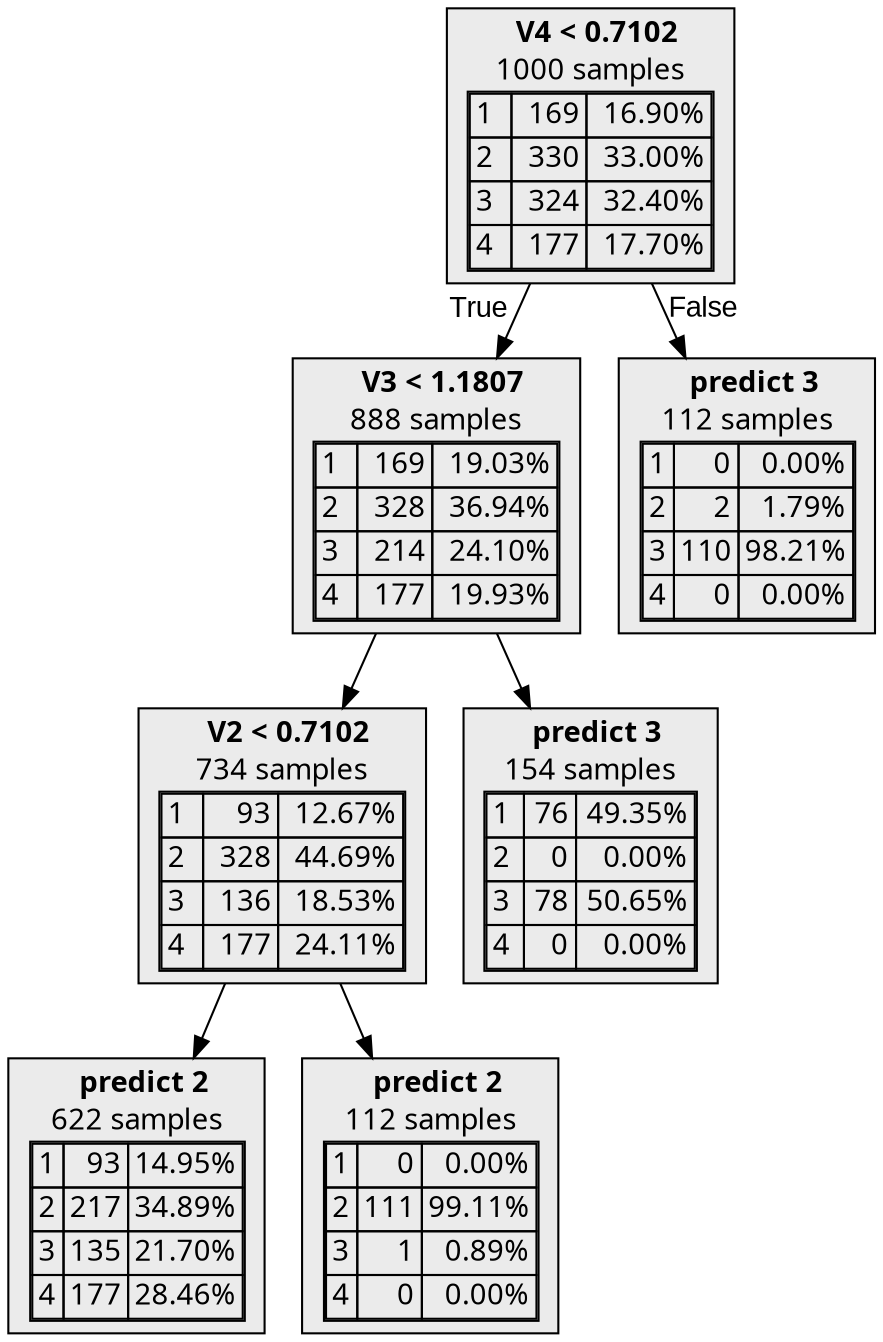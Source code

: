 digraph {
    1 [label=<  <TABLE BORDER="0" CELLPADDING="0">
      <TR>
    <TD>
      <B>V4 &lt; 0.7102</B>
    </TD>
  </TR>

    <TR>
      <TD>1000 samples</TD>
    </TR>
    <TR>
  <TD>
    <TABLE CELLSPACING="0">
      
        <TR >
    <TD ALIGN="LEFT">1</TD>
    <TD ALIGN="RIGHT">169</TD>
    <TD ALIGN="RIGHT">16.90%</TD>
  </TR>
  <TR class="highlighted">
    <TD ALIGN="LEFT">2</TD>
    <TD ALIGN="RIGHT">330</TD>
    <TD ALIGN="RIGHT">33.00%</TD>
  </TR>
  <TR >
    <TD ALIGN="LEFT">3</TD>
    <TD ALIGN="RIGHT">324</TD>
    <TD ALIGN="RIGHT">32.40%</TD>
  </TR>
  <TR >
    <TD ALIGN="LEFT">4</TD>
    <TD ALIGN="RIGHT">177</TD>
    <TD ALIGN="RIGHT">17.70%</TD>
  </TR>

    </TABLE>
  </TD>
</TR>

  </TABLE>
>,fillcolor="#EBEBEB",shape=box,fontname="bold arial",style="filled"];
    1 -> 2 [labeldistance=2.5, labelangle=45, headlabel="True",fontname="arial"];
    1 -> 7 [labeldistance=2.5, labelangle=-45, headlabel="False",fontname="arial"];
    2 [label=<  <TABLE BORDER="0" CELLPADDING="0">
      <TR>
    <TD>
      <B>V3 &lt; 1.1807</B>
    </TD>
  </TR>

    <TR>
      <TD>888 samples</TD>
    </TR>
    <TR>
  <TD>
    <TABLE CELLSPACING="0">
      
        <TR >
    <TD ALIGN="LEFT">1</TD>
    <TD ALIGN="RIGHT">169</TD>
    <TD ALIGN="RIGHT">19.03%</TD>
  </TR>
  <TR class="highlighted">
    <TD ALIGN="LEFT">2</TD>
    <TD ALIGN="RIGHT">328</TD>
    <TD ALIGN="RIGHT">36.94%</TD>
  </TR>
  <TR >
    <TD ALIGN="LEFT">3</TD>
    <TD ALIGN="RIGHT">214</TD>
    <TD ALIGN="RIGHT">24.10%</TD>
  </TR>
  <TR >
    <TD ALIGN="LEFT">4</TD>
    <TD ALIGN="RIGHT">177</TD>
    <TD ALIGN="RIGHT">19.93%</TD>
  </TR>

    </TABLE>
  </TD>
</TR>

  </TABLE>
>,fillcolor="#EBEBEB",shape=box,fontname="bold arial",style="filled"];
    2 -> 3;
    2 -> 6;
    3 [label=<  <TABLE BORDER="0" CELLPADDING="0">
      <TR>
    <TD>
      <B>V2 &lt; 0.7102</B>
    </TD>
  </TR>

    <TR>
      <TD>734 samples</TD>
    </TR>
    <TR>
  <TD>
    <TABLE CELLSPACING="0">
      
        <TR >
    <TD ALIGN="LEFT">1</TD>
    <TD ALIGN="RIGHT">93</TD>
    <TD ALIGN="RIGHT">12.67%</TD>
  </TR>
  <TR class="highlighted">
    <TD ALIGN="LEFT">2</TD>
    <TD ALIGN="RIGHT">328</TD>
    <TD ALIGN="RIGHT">44.69%</TD>
  </TR>
  <TR >
    <TD ALIGN="LEFT">3</TD>
    <TD ALIGN="RIGHT">136</TD>
    <TD ALIGN="RIGHT">18.53%</TD>
  </TR>
  <TR >
    <TD ALIGN="LEFT">4</TD>
    <TD ALIGN="RIGHT">177</TD>
    <TD ALIGN="RIGHT">24.11%</TD>
  </TR>

    </TABLE>
  </TD>
</TR>

  </TABLE>
>,fillcolor="#EBEBEB",shape=box,fontname="bold arial",style="filled"];
    3 -> 4;
    3 -> 5;
    4 [label=<  <TABLE BORDER="0" CELLPADDING="0">
      <TR>
    <TD>
      <B>predict 2</B>
    </TD>
  </TR>

    <TR>
      <TD>622 samples</TD>
    </TR>
    <TR>
  <TD>
    <TABLE CELLSPACING="0">
      
        <TR >
    <TD ALIGN="LEFT">1</TD>
    <TD ALIGN="RIGHT">93</TD>
    <TD ALIGN="RIGHT">14.95%</TD>
  </TR>
  <TR class="highlighted">
    <TD ALIGN="LEFT">2</TD>
    <TD ALIGN="RIGHT">217</TD>
    <TD ALIGN="RIGHT">34.89%</TD>
  </TR>
  <TR >
    <TD ALIGN="LEFT">3</TD>
    <TD ALIGN="RIGHT">135</TD>
    <TD ALIGN="RIGHT">21.70%</TD>
  </TR>
  <TR >
    <TD ALIGN="LEFT">4</TD>
    <TD ALIGN="RIGHT">177</TD>
    <TD ALIGN="RIGHT">28.46%</TD>
  </TR>

    </TABLE>
  </TD>
</TR>

  </TABLE>
>,fillcolor="#EBEBEB",shape=box,fontname="bold arial",style="filled",color=black];
    5 [label=<  <TABLE BORDER="0" CELLPADDING="0">
      <TR>
    <TD>
      <B>predict 2</B>
    </TD>
  </TR>

    <TR>
      <TD>112 samples</TD>
    </TR>
    <TR>
  <TD>
    <TABLE CELLSPACING="0">
      
        <TR >
    <TD ALIGN="LEFT">1</TD>
    <TD ALIGN="RIGHT">0</TD>
    <TD ALIGN="RIGHT">0.00%</TD>
  </TR>
  <TR class="highlighted">
    <TD ALIGN="LEFT">2</TD>
    <TD ALIGN="RIGHT">111</TD>
    <TD ALIGN="RIGHT">99.11%</TD>
  </TR>
  <TR >
    <TD ALIGN="LEFT">3</TD>
    <TD ALIGN="RIGHT">1</TD>
    <TD ALIGN="RIGHT">0.89%</TD>
  </TR>
  <TR >
    <TD ALIGN="LEFT">4</TD>
    <TD ALIGN="RIGHT">0</TD>
    <TD ALIGN="RIGHT">0.00%</TD>
  </TR>

    </TABLE>
  </TD>
</TR>

  </TABLE>
>,fillcolor="#EBEBEB",shape=box,fontname="bold arial",style="filled",color=black];
    6 [label=<  <TABLE BORDER="0" CELLPADDING="0">
      <TR>
    <TD>
      <B>predict 3</B>
    </TD>
  </TR>

    <TR>
      <TD>154 samples</TD>
    </TR>
    <TR>
  <TD>
    <TABLE CELLSPACING="0">
      
        <TR >
    <TD ALIGN="LEFT">1</TD>
    <TD ALIGN="RIGHT">76</TD>
    <TD ALIGN="RIGHT">49.35%</TD>
  </TR>
  <TR >
    <TD ALIGN="LEFT">2</TD>
    <TD ALIGN="RIGHT">0</TD>
    <TD ALIGN="RIGHT">0.00%</TD>
  </TR>
  <TR class="highlighted">
    <TD ALIGN="LEFT">3</TD>
    <TD ALIGN="RIGHT">78</TD>
    <TD ALIGN="RIGHT">50.65%</TD>
  </TR>
  <TR >
    <TD ALIGN="LEFT">4</TD>
    <TD ALIGN="RIGHT">0</TD>
    <TD ALIGN="RIGHT">0.00%</TD>
  </TR>

    </TABLE>
  </TD>
</TR>

  </TABLE>
>,fillcolor="#EBEBEB",shape=box,fontname="bold arial",style="filled",color=black];
    7 [label=<  <TABLE BORDER="0" CELLPADDING="0">
      <TR>
    <TD>
      <B>predict 3</B>
    </TD>
  </TR>

    <TR>
      <TD>112 samples</TD>
    </TR>
    <TR>
  <TD>
    <TABLE CELLSPACING="0">
      
        <TR >
    <TD ALIGN="LEFT">1</TD>
    <TD ALIGN="RIGHT">0</TD>
    <TD ALIGN="RIGHT">0.00%</TD>
  </TR>
  <TR >
    <TD ALIGN="LEFT">2</TD>
    <TD ALIGN="RIGHT">2</TD>
    <TD ALIGN="RIGHT">1.79%</TD>
  </TR>
  <TR class="highlighted">
    <TD ALIGN="LEFT">3</TD>
    <TD ALIGN="RIGHT">110</TD>
    <TD ALIGN="RIGHT">98.21%</TD>
  </TR>
  <TR >
    <TD ALIGN="LEFT">4</TD>
    <TD ALIGN="RIGHT">0</TD>
    <TD ALIGN="RIGHT">0.00%</TD>
  </TR>

    </TABLE>
  </TD>
</TR>

  </TABLE>
>,fillcolor="#EBEBEB",shape=box,fontname="bold arial",style="filled",color=black];
}
